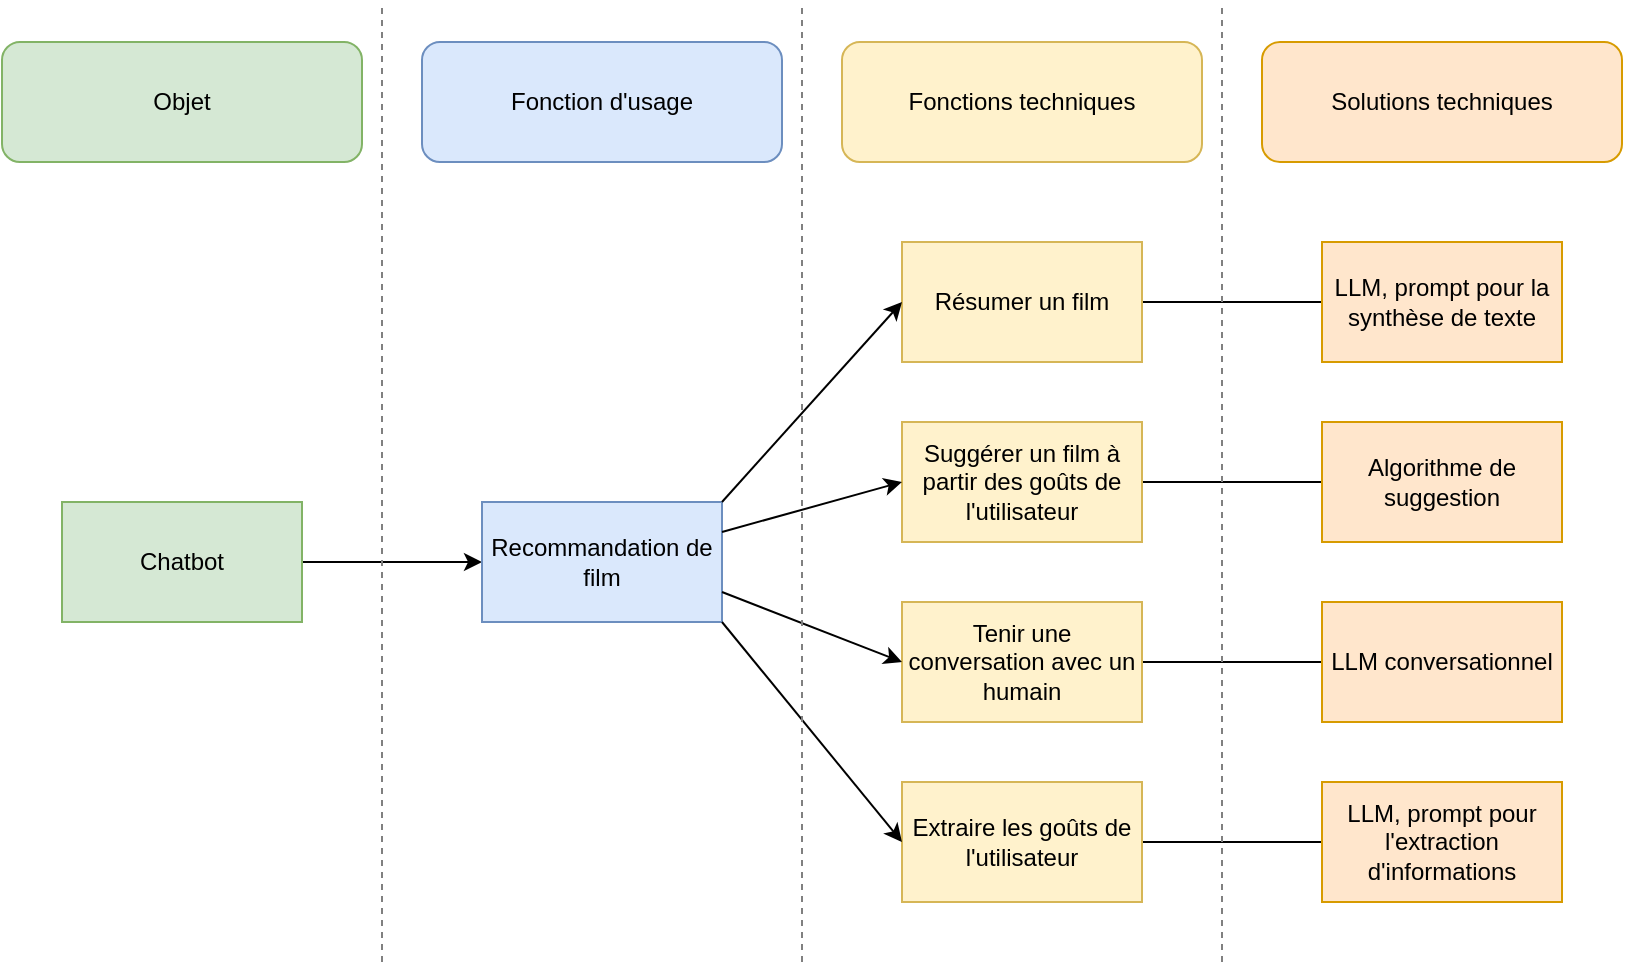 <mxfile version="22.1.7" type="google" pages="4">
  <diagram id="yOMKcBQqRRvNda39PTkN" name="diagramme fonctionnel">
    <mxGraphModel grid="1" page="1" gridSize="10" guides="1" tooltips="1" connect="1" arrows="1" fold="1" pageScale="1" pageWidth="1100" pageHeight="850" math="0" shadow="0">
      <root>
        <mxCell id="0" />
        <mxCell id="1" parent="0" />
        <mxCell id="0Sa3EILurVrCI4OGCKpv-1" value="Objet" style="rounded=1;whiteSpace=wrap;html=1;fillColor=#d5e8d4;strokeColor=#82b366;" vertex="1" parent="1">
          <mxGeometry x="70" y="60" width="180" height="60" as="geometry" />
        </mxCell>
        <mxCell id="0Sa3EILurVrCI4OGCKpv-2" value="Fonction d&#39;usage" style="rounded=1;whiteSpace=wrap;html=1;fillColor=#dae8fc;strokeColor=#6c8ebf;" vertex="1" parent="1">
          <mxGeometry x="280" y="60" width="180" height="60" as="geometry" />
        </mxCell>
        <mxCell id="0Sa3EILurVrCI4OGCKpv-3" value="Fonctions techniques" style="rounded=1;whiteSpace=wrap;html=1;fillColor=#fff2cc;strokeColor=#d6b656;" vertex="1" parent="1">
          <mxGeometry x="490" y="60" width="180" height="60" as="geometry" />
        </mxCell>
        <mxCell id="0Sa3EILurVrCI4OGCKpv-4" value="Solutions techniques" style="rounded=1;whiteSpace=wrap;html=1;fillColor=#ffe6cc;strokeColor=#d79b00;" vertex="1" parent="1">
          <mxGeometry x="700" y="60" width="180" height="60" as="geometry" />
        </mxCell>
        <mxCell id="0Sa3EILurVrCI4OGCKpv-15" style="edgeStyle=orthogonalEdgeStyle;rounded=0;orthogonalLoop=1;jettySize=auto;html=1;exitX=1;exitY=0.5;exitDx=0;exitDy=0;entryX=0;entryY=0.5;entryDx=0;entryDy=0;" edge="1" parent="1" source="0Sa3EILurVrCI4OGCKpv-5" target="0Sa3EILurVrCI4OGCKpv-6">
          <mxGeometry relative="1" as="geometry" />
        </mxCell>
        <mxCell id="0Sa3EILurVrCI4OGCKpv-5" value="Chatbot" style="rounded=0;whiteSpace=wrap;html=1;fillColor=#d5e8d4;strokeColor=#82b366;" vertex="1" parent="1">
          <mxGeometry x="100" y="290" width="120" height="60" as="geometry" />
        </mxCell>
        <mxCell id="0Sa3EILurVrCI4OGCKpv-6" value="Recommandation de film" style="rounded=0;whiteSpace=wrap;html=1;fillColor=#dae8fc;strokeColor=#6c8ebf;" vertex="1" parent="1">
          <mxGeometry x="310" y="290" width="120" height="60" as="geometry" />
        </mxCell>
        <mxCell id="0Sa3EILurVrCI4OGCKpv-25" style="edgeStyle=orthogonalEdgeStyle;rounded=0;orthogonalLoop=1;jettySize=auto;html=1;exitX=1;exitY=0.5;exitDx=0;exitDy=0;entryX=0;entryY=0.5;entryDx=0;entryDy=0;endArrow=none;endFill=0;" edge="1" parent="1" source="0Sa3EILurVrCI4OGCKpv-7" target="0Sa3EILurVrCI4OGCKpv-13">
          <mxGeometry relative="1" as="geometry" />
        </mxCell>
        <mxCell id="0Sa3EILurVrCI4OGCKpv-7" value="&lt;div&gt;Tenir une conversation avec un humain&lt;/div&gt;" style="rounded=0;whiteSpace=wrap;html=1;fillColor=#fff2cc;strokeColor=#d6b656;" vertex="1" parent="1">
          <mxGeometry x="520" y="340" width="120" height="60" as="geometry" />
        </mxCell>
        <mxCell id="0Sa3EILurVrCI4OGCKpv-24" style="edgeStyle=orthogonalEdgeStyle;rounded=0;orthogonalLoop=1;jettySize=auto;html=1;exitX=1;exitY=0.5;exitDx=0;exitDy=0;entryX=0;entryY=0.5;entryDx=0;entryDy=0;endArrow=none;endFill=0;" edge="1" parent="1" source="0Sa3EILurVrCI4OGCKpv-8" target="0Sa3EILurVrCI4OGCKpv-12">
          <mxGeometry relative="1" as="geometry" />
        </mxCell>
        <mxCell id="0Sa3EILurVrCI4OGCKpv-8" value="&lt;div&gt;Suggérer un film à partir des goûts de l&#39;utilisateur&lt;/div&gt;" style="rounded=0;whiteSpace=wrap;html=1;fillColor=#fff2cc;strokeColor=#d6b656;" vertex="1" parent="1">
          <mxGeometry x="520" y="250" width="120" height="60" as="geometry" />
        </mxCell>
        <mxCell id="0Sa3EILurVrCI4OGCKpv-26" style="edgeStyle=orthogonalEdgeStyle;rounded=0;orthogonalLoop=1;jettySize=auto;html=1;exitX=1;exitY=0.5;exitDx=0;exitDy=0;entryX=0;entryY=0.5;entryDx=0;entryDy=0;endArrow=none;endFill=0;" edge="1" parent="1" source="0Sa3EILurVrCI4OGCKpv-9" target="0Sa3EILurVrCI4OGCKpv-14">
          <mxGeometry relative="1" as="geometry" />
        </mxCell>
        <mxCell id="0Sa3EILurVrCI4OGCKpv-9" value="Extraire les goûts de l&#39;utilisateur" style="rounded=0;whiteSpace=wrap;html=1;fillColor=#fff2cc;strokeColor=#d6b656;" vertex="1" parent="1">
          <mxGeometry x="520" y="430" width="120" height="60" as="geometry" />
        </mxCell>
        <mxCell id="0Sa3EILurVrCI4OGCKpv-22" style="edgeStyle=orthogonalEdgeStyle;rounded=0;orthogonalLoop=1;jettySize=auto;html=1;exitX=1;exitY=0.5;exitDx=0;exitDy=0;entryX=0;entryY=0.5;entryDx=0;entryDy=0;endArrow=none;endFill=0;" edge="1" parent="1" source="0Sa3EILurVrCI4OGCKpv-10" target="0Sa3EILurVrCI4OGCKpv-11">
          <mxGeometry relative="1" as="geometry" />
        </mxCell>
        <mxCell id="0Sa3EILurVrCI4OGCKpv-10" value="Résumer un film" style="rounded=0;whiteSpace=wrap;html=1;fillColor=#fff2cc;strokeColor=#d6b656;" vertex="1" parent="1">
          <mxGeometry x="520" y="160" width="120" height="60" as="geometry" />
        </mxCell>
        <mxCell id="0Sa3EILurVrCI4OGCKpv-11" value="LLM, prompt pour la synthèse de texte" style="rounded=0;whiteSpace=wrap;html=1;fillColor=#ffe6cc;strokeColor=#d79b00;" vertex="1" parent="1">
          <mxGeometry x="730" y="160" width="120" height="60" as="geometry" />
        </mxCell>
        <mxCell id="0Sa3EILurVrCI4OGCKpv-12" value="Algorithme de suggestion" style="rounded=0;whiteSpace=wrap;html=1;fillColor=#ffe6cc;strokeColor=#d79b00;" vertex="1" parent="1">
          <mxGeometry x="730" y="250" width="120" height="60" as="geometry" />
        </mxCell>
        <mxCell id="0Sa3EILurVrCI4OGCKpv-13" value="LLM conversationnel" style="rounded=0;whiteSpace=wrap;html=1;fillColor=#ffe6cc;strokeColor=#d79b00;" vertex="1" parent="1">
          <mxGeometry x="730" y="340" width="120" height="60" as="geometry" />
        </mxCell>
        <mxCell id="0Sa3EILurVrCI4OGCKpv-14" value="LLM, prompt pour l&#39;extraction d&#39;informations" style="rounded=0;whiteSpace=wrap;html=1;fillColor=#ffe6cc;strokeColor=#d79b00;" vertex="1" parent="1">
          <mxGeometry x="730" y="430" width="120" height="60" as="geometry" />
        </mxCell>
        <mxCell id="0Sa3EILurVrCI4OGCKpv-18" value="" style="endArrow=classic;html=1;rounded=0;exitX=1;exitY=0;exitDx=0;exitDy=0;entryX=0;entryY=0.5;entryDx=0;entryDy=0;" edge="1" parent="1" source="0Sa3EILurVrCI4OGCKpv-6" target="0Sa3EILurVrCI4OGCKpv-10">
          <mxGeometry width="50" height="50" relative="1" as="geometry">
            <mxPoint x="380" y="330" as="sourcePoint" />
            <mxPoint x="430" y="280" as="targetPoint" />
          </mxGeometry>
        </mxCell>
        <mxCell id="0Sa3EILurVrCI4OGCKpv-19" value="" style="endArrow=classic;html=1;rounded=0;exitX=1;exitY=0.25;exitDx=0;exitDy=0;entryX=0;entryY=0.5;entryDx=0;entryDy=0;" edge="1" parent="1" source="0Sa3EILurVrCI4OGCKpv-6" target="0Sa3EILurVrCI4OGCKpv-8">
          <mxGeometry width="50" height="50" relative="1" as="geometry">
            <mxPoint x="380" y="330" as="sourcePoint" />
            <mxPoint x="430" y="280" as="targetPoint" />
          </mxGeometry>
        </mxCell>
        <mxCell id="0Sa3EILurVrCI4OGCKpv-20" value="" style="endArrow=classic;html=1;rounded=0;exitX=1;exitY=0.75;exitDx=0;exitDy=0;entryX=0;entryY=0.5;entryDx=0;entryDy=0;" edge="1" parent="1" source="0Sa3EILurVrCI4OGCKpv-6" target="0Sa3EILurVrCI4OGCKpv-7">
          <mxGeometry width="50" height="50" relative="1" as="geometry">
            <mxPoint x="380" y="330" as="sourcePoint" />
            <mxPoint x="430" y="280" as="targetPoint" />
          </mxGeometry>
        </mxCell>
        <mxCell id="0Sa3EILurVrCI4OGCKpv-21" value="" style="endArrow=classic;html=1;rounded=0;exitX=1;exitY=1;exitDx=0;exitDy=0;entryX=0;entryY=0.5;entryDx=0;entryDy=0;" edge="1" parent="1" source="0Sa3EILurVrCI4OGCKpv-6" target="0Sa3EILurVrCI4OGCKpv-9">
          <mxGeometry width="50" height="50" relative="1" as="geometry">
            <mxPoint x="380" y="330" as="sourcePoint" />
            <mxPoint x="430" y="280" as="targetPoint" />
          </mxGeometry>
        </mxCell>
        <mxCell id="vEPjDl1ZndvgmW6_tk4y-1" value="" style="endArrow=none;html=1;dashed=1;jumpSize=9;jumpStyle=none;shadow=0;rounded=0;strokeColor=#808080;" edge="1" parent="1">
          <mxGeometry width="50" height="50" relative="1" as="geometry">
            <mxPoint x="260" y="520" as="sourcePoint" />
            <mxPoint x="260" y="40" as="targetPoint" />
          </mxGeometry>
        </mxCell>
        <mxCell id="vEPjDl1ZndvgmW6_tk4y-3" value="" style="endArrow=none;html=1;dashed=1;jumpSize=9;jumpStyle=none;shadow=0;rounded=0;strokeColor=#808080;" edge="1" parent="1">
          <mxGeometry width="50" height="50" relative="1" as="geometry">
            <mxPoint x="470" y="520" as="sourcePoint" />
            <mxPoint x="470" y="40" as="targetPoint" />
          </mxGeometry>
        </mxCell>
        <mxCell id="vEPjDl1ZndvgmW6_tk4y-4" value="" style="endArrow=none;html=1;dashed=1;jumpSize=9;jumpStyle=none;shadow=0;rounded=0;strokeColor=#808080;" edge="1" parent="1">
          <mxGeometry width="50" height="50" relative="1" as="geometry">
            <mxPoint x="680" y="520" as="sourcePoint" />
            <mxPoint x="680" y="40" as="targetPoint" />
          </mxGeometry>
        </mxCell>
      </root>
    </mxGraphModel>
  </diagram>
  <diagram name="diagramme de cas d&#39;utilisation" id="0xgaSPCyKDACxHNkrhEV">
    <mxGraphModel grid="1" page="1" gridSize="10" guides="1" tooltips="1" connect="1" arrows="1" fold="1" pageScale="1" pageWidth="850" pageHeight="1100" math="0" shadow="0">
      <root>
        <mxCell id="0" />
        <mxCell id="1" parent="0" />
        <mxCell id="XRUNTEiN1X9d6JkHVsGu-1" value="LLM" style="rounded=0;whiteSpace=wrap;html=1;" vertex="1" parent="1">
          <mxGeometry x="365" y="120" width="120" height="60" as="geometry" />
        </mxCell>
        <mxCell id="cSPWcMHfu3NQl_Z9fr3y-1" value="Utilisateur" style="shape=umlActor;verticalLabelPosition=bottom;verticalAlign=top;html=1;outlineConnect=0;" vertex="1" parent="1">
          <mxGeometry x="210" y="120" width="30" height="60" as="geometry" />
        </mxCell>
        <mxCell id="cSPWcMHfu3NQl_Z9fr3y-2" value="Chatbot" style="swimlane;whiteSpace=wrap;html=1;" vertex="1" parent="1">
          <mxGeometry x="330" y="50" width="380" height="160" as="geometry" />
        </mxCell>
        <mxCell id="XRUNTEiN1X9d6JkHVsGu-2" value="Algorithme de recommandation" style="rounded=0;whiteSpace=wrap;html=1;" vertex="1" parent="cSPWcMHfu3NQl_Z9fr3y-2">
          <mxGeometry x="250" y="70" width="120" height="60" as="geometry" />
        </mxCell>
        <mxCell id="cSPWcMHfu3NQl_Z9fr3y-3" value="" style="endArrow=classic;startArrow=classic;html=1;rounded=0;" edge="1" parent="1" source="cSPWcMHfu3NQl_Z9fr3y-1" target="XRUNTEiN1X9d6JkHVsGu-1">
          <mxGeometry width="50" height="50" relative="1" as="geometry">
            <mxPoint x="400" y="290" as="sourcePoint" />
            <mxPoint x="450" y="240" as="targetPoint" />
          </mxGeometry>
        </mxCell>
        <mxCell id="cSPWcMHfu3NQl_Z9fr3y-4" value="Discute" style="edgeLabel;html=1;align=center;verticalAlign=middle;resizable=0;points=[];" connectable="0" vertex="1" parent="cSPWcMHfu3NQl_Z9fr3y-3">
          <mxGeometry x="0.083" y="-4" relative="1" as="geometry">
            <mxPoint x="-11" y="-17" as="offset" />
          </mxGeometry>
        </mxCell>
        <mxCell id="cSPWcMHfu3NQl_Z9fr3y-5" value="" style="endArrow=classic;html=1;rounded=0;entryX=0;entryY=0.25;entryDx=0;entryDy=0;exitX=1;exitY=0.25;exitDx=0;exitDy=0;" edge="1" parent="1" source="XRUNTEiN1X9d6JkHVsGu-1" target="XRUNTEiN1X9d6JkHVsGu-2">
          <mxGeometry width="50" height="50" relative="1" as="geometry">
            <mxPoint x="400" y="290" as="sourcePoint" />
            <mxPoint x="450" y="240" as="targetPoint" />
          </mxGeometry>
        </mxCell>
        <mxCell id="cSPWcMHfu3NQl_Z9fr3y-6" value="&lt;div&gt;Goûts de&lt;/div&gt;&lt;div&gt;l&#39;utilisateur&lt;/div&gt;" style="edgeLabel;html=1;align=center;verticalAlign=middle;resizable=0;points=[];" connectable="0" vertex="1" parent="cSPWcMHfu3NQl_Z9fr3y-5">
          <mxGeometry x="0.2" y="1" relative="1" as="geometry">
            <mxPoint x="-12" y="-24" as="offset" />
          </mxGeometry>
        </mxCell>
        <mxCell id="cSPWcMHfu3NQl_Z9fr3y-7" value="" style="endArrow=classic;html=1;rounded=0;entryX=1;entryY=0.75;entryDx=0;entryDy=0;exitX=0;exitY=0.75;exitDx=0;exitDy=0;" edge="1" parent="1" source="XRUNTEiN1X9d6JkHVsGu-2" target="XRUNTEiN1X9d6JkHVsGu-1">
          <mxGeometry width="50" height="50" relative="1" as="geometry">
            <mxPoint x="400" y="290" as="sourcePoint" />
            <mxPoint x="450" y="240" as="targetPoint" />
          </mxGeometry>
        </mxCell>
        <mxCell id="cSPWcMHfu3NQl_Z9fr3y-8" value="Recommande" style="edgeLabel;html=1;align=center;verticalAlign=middle;resizable=0;points=[];" connectable="0" vertex="1" parent="cSPWcMHfu3NQl_Z9fr3y-7">
          <mxGeometry x="-0.2" relative="1" as="geometry">
            <mxPoint x="-12" y="15" as="offset" />
          </mxGeometry>
        </mxCell>
      </root>
    </mxGraphModel>
  </diagram>
  <diagram id="da2immZD-yfgd3DW_MQB" name="diagramme séquentiel">
    <mxGraphModel grid="1" page="1" gridSize="10" guides="1" tooltips="1" connect="1" arrows="1" fold="1" pageScale="1" pageWidth="850" pageHeight="1100" math="0" shadow="0">
      <root>
        <mxCell id="0" />
        <mxCell id="1" parent="0" />
        <mxCell id="IZcy4V6gYxRNqegxVH6X-1" value="" style="shape=umlLifeline;perimeter=lifelinePerimeter;whiteSpace=wrap;html=1;container=1;dropTarget=0;collapsible=0;recursiveResize=0;outlineConnect=0;portConstraint=eastwest;newEdgeStyle={&quot;curved&quot;:0,&quot;rounded&quot;:0};participant=umlActor;" vertex="1" parent="1">
          <mxGeometry x="101" y="154" width="20" height="620" as="geometry" />
        </mxCell>
        <mxCell id="IZcy4V6gYxRNqegxVH6X-2" value="Chatbot" style="shape=umlLifeline;perimeter=lifelinePerimeter;whiteSpace=wrap;html=1;container=1;dropTarget=0;collapsible=0;recursiveResize=0;outlineConnect=0;portConstraint=eastwest;newEdgeStyle={&quot;curved&quot;:0,&quot;rounded&quot;:0};" vertex="1" parent="1">
          <mxGeometry x="341" y="154" width="100" height="620" as="geometry" />
        </mxCell>
        <mxCell id="IZcy4V6gYxRNqegxVH6X-3" value="Algo de suggestion" style="shape=umlLifeline;perimeter=lifelinePerimeter;whiteSpace=wrap;html=1;container=1;dropTarget=0;collapsible=0;recursiveResize=0;outlineConnect=0;portConstraint=eastwest;newEdgeStyle={&quot;curved&quot;:0,&quot;rounded&quot;:0};" vertex="1" parent="1">
          <mxGeometry x="641" y="154" width="100" height="620" as="geometry" />
        </mxCell>
        <mxCell id="IZcy4V6gYxRNqegxVH6X-4" value="sentence=input()" style="html=1;verticalAlign=bottom;endArrow=block;curved=0;rounded=0;" edge="1" parent="1" source="IZcy4V6gYxRNqegxVH6X-1" target="IZcy4V6gYxRNqegxVH6X-2">
          <mxGeometry width="80" relative="1" as="geometry">
            <mxPoint x="451" y="314" as="sourcePoint" />
            <mxPoint x="531" y="314" as="targetPoint" />
            <Array as="points">
              <mxPoint x="251" y="214" />
            </Array>
          </mxGeometry>
        </mxCell>
        <mxCell id="IZcy4V6gYxRNqegxVH6X-5" value="" style="html=1;verticalAlign=bottom;endArrow=block;curved=0;rounded=0;" edge="1" parent="1" source="IZcy4V6gYxRNqegxVH6X-2" target="IZcy4V6gYxRNqegxVH6X-2">
          <mxGeometry width="80" relative="1" as="geometry">
            <mxPoint x="351" y="314" as="sourcePoint" />
            <mxPoint x="431" y="314" as="targetPoint" />
            <Array as="points">
              <mxPoint x="451" y="314" />
              <mxPoint x="451" y="344" />
            </Array>
          </mxGeometry>
        </mxCell>
        <mxCell id="IZcy4V6gYxRNqegxVH6X-9" value="about_movie=sentence_about_movie(sentence)" style="edgeLabel;html=1;align=center;verticalAlign=middle;resizable=0;points=[];" connectable="0" vertex="1" parent="IZcy4V6gYxRNqegxVH6X-5">
          <mxGeometry x="-0.026" y="4" relative="1" as="geometry">
            <mxPoint x="-4" y="1" as="offset" />
          </mxGeometry>
        </mxCell>
        <mxCell id="IZcy4V6gYxRNqegxVH6X-6" value="&lt;div&gt;if sentence==&quot;STOP&quot;&lt;/div&gt;" style="shape=umlFrame;whiteSpace=wrap;html=1;pointerEvents=0;width=150;height=20;" vertex="1" parent="1">
          <mxGeometry x="91" y="224" width="320" height="80" as="geometry" />
        </mxCell>
        <mxCell id="IZcy4V6gYxRNqegxVH6X-7" value="" style="shape=umlDestroy;whiteSpace=wrap;html=1;strokeWidth=3;targetShapes=umlLifeline;" vertex="1" parent="1">
          <mxGeometry x="376" y="264" width="30" height="30" as="geometry" />
        </mxCell>
        <mxCell id="IZcy4V6gYxRNqegxVH6X-8" value="end()" style="html=1;verticalAlign=bottom;endArrow=open;dashed=1;endSize=8;curved=0;rounded=0;" edge="1" parent="1" target="IZcy4V6gYxRNqegxVH6X-1">
          <mxGeometry relative="1" as="geometry">
            <mxPoint x="391" y="264" as="sourcePoint" />
            <mxPoint x="351" y="314" as="targetPoint" />
          </mxGeometry>
        </mxCell>
        <mxCell id="IZcy4V6gYxRNqegxVH6X-10" value="if about_movie==True" style="shape=umlFrame;whiteSpace=wrap;html=1;pointerEvents=0;width=140;height=20;" vertex="1" parent="1">
          <mxGeometry x="371" y="354" width="350" height="380" as="geometry" />
        </mxCell>
        <mxCell id="IZcy4V6gYxRNqegxVH6X-11" value="info=extract_movie_info(sentence)" style="html=1;verticalAlign=bottom;endArrow=block;curved=0;rounded=0;" edge="1" parent="1" source="IZcy4V6gYxRNqegxVH6X-2" target="IZcy4V6gYxRNqegxVH6X-2">
          <mxGeometry x="0.059" y="10" width="80" relative="1" as="geometry">
            <mxPoint x="351" y="314" as="sourcePoint" />
            <mxPoint x="431" y="314" as="targetPoint" />
            <Array as="points">
              <mxPoint x="461" y="384" />
              <mxPoint x="461" y="414" />
            </Array>
            <mxPoint as="offset" />
          </mxGeometry>
        </mxCell>
        <mxCell id="IZcy4V6gYxRNqegxVH6X-12" value="if info==NONE" style="shape=umlFrame;whiteSpace=wrap;html=1;pointerEvents=0;width=140;height=20;collapsible=0;swimlaneFillColor=none;gradientColor=none;" vertex="1" parent="1">
          <mxGeometry x="376" y="424" width="335" height="200" as="geometry" />
        </mxCell>
        <mxCell id="IZcy4V6gYxRNqegxVH6X-13" value="" style="html=1;verticalAlign=bottom;endArrow=block;curved=0;rounded=0;" edge="1" parent="1" source="IZcy4V6gYxRNqegxVH6X-2" target="IZcy4V6gYxRNqegxVH6X-2">
          <mxGeometry x="0.059" y="20" width="80" relative="1" as="geometry">
            <mxPoint x="351" y="394" as="sourcePoint" />
            <mxPoint x="431" y="394" as="targetPoint" />
            <Array as="points">
              <mxPoint x="461" y="454" />
              <mxPoint x="461" y="484" />
            </Array>
            <mxPoint as="offset" />
          </mxGeometry>
        </mxCell>
        <mxCell id="ZcuZ72Aizr1AhbtyT3yh-1" value="answer=general_response(sentence)" style="edgeLabel;html=1;align=center;verticalAlign=middle;resizable=0;points=[];" connectable="0" vertex="1" parent="IZcy4V6gYxRNqegxVH6X-13">
          <mxGeometry x="-0.023" relative="1" as="geometry">
            <mxPoint x="29" y="-2" as="offset" />
          </mxGeometry>
        </mxCell>
        <mxCell id="IZcy4V6gYxRNqegxVH6X-14" value="" style="endArrow=none;dashed=1;html=1;rounded=0;entryX=1;entryY=0.417;entryDx=0;entryDy=0;entryPerimeter=0;exitX=0.006;exitY=0.417;exitDx=0;exitDy=0;exitPerimeter=0;" edge="1" parent="1" source="IZcy4V6gYxRNqegxVH6X-12" target="IZcy4V6gYxRNqegxVH6X-12">
          <mxGeometry width="50" height="50" relative="1" as="geometry">
            <mxPoint x="371" y="474" as="sourcePoint" />
            <mxPoint x="421" y="424" as="targetPoint" />
          </mxGeometry>
        </mxCell>
        <mxCell id="IZcy4V6gYxRNqegxVH6X-15" value="find_movie(info)" style="html=1;verticalAlign=bottom;endArrow=block;curved=0;rounded=0;" edge="1" parent="1" source="IZcy4V6gYxRNqegxVH6X-2" target="IZcy4V6gYxRNqegxVH6X-3">
          <mxGeometry width="80" relative="1" as="geometry">
            <mxPoint x="351" y="454" as="sourcePoint" />
            <mxPoint x="431" y="454" as="targetPoint" />
            <Array as="points">
              <mxPoint x="551" y="544" />
            </Array>
          </mxGeometry>
        </mxCell>
        <mxCell id="IZcy4V6gYxRNqegxVH6X-16" value="movie" style="html=1;verticalAlign=bottom;endArrow=open;dashed=1;endSize=8;curved=0;rounded=0;" edge="1" parent="1" source="IZcy4V6gYxRNqegxVH6X-3" target="IZcy4V6gYxRNqegxVH6X-2">
          <mxGeometry relative="1" as="geometry">
            <mxPoint x="431" y="454" as="sourcePoint" />
            <mxPoint x="351" y="454" as="targetPoint" />
            <Array as="points">
              <mxPoint x="551" y="564" />
            </Array>
          </mxGeometry>
        </mxCell>
        <mxCell id="IZcy4V6gYxRNqegxVH6X-17" value="answer=recommend_movie(sentence,movie)" style="html=1;verticalAlign=bottom;endArrow=block;curved=0;rounded=0;" edge="1" parent="1" source="IZcy4V6gYxRNqegxVH6X-2" target="IZcy4V6gYxRNqegxVH6X-2">
          <mxGeometry x="0.059" y="20" width="80" relative="1" as="geometry">
            <mxPoint x="401" y="464" as="sourcePoint" />
            <mxPoint x="401" y="494" as="targetPoint" />
            <Array as="points">
              <mxPoint x="471" y="574" />
              <mxPoint x="471" y="604" />
            </Array>
            <mxPoint as="offset" />
          </mxGeometry>
        </mxCell>
        <mxCell id="IZcy4V6gYxRNqegxVH6X-19" value="&lt;div&gt;answer=remind_chatbot_role(sentence)&lt;/div&gt;" style="html=1;verticalAlign=bottom;endArrow=block;curved=0;rounded=0;" edge="1" parent="1" source="IZcy4V6gYxRNqegxVH6X-2" target="IZcy4V6gYxRNqegxVH6X-2">
          <mxGeometry x="0.115" y="9" width="80" relative="1" as="geometry">
            <mxPoint x="401" y="464" as="sourcePoint" />
            <mxPoint x="401" y="494" as="targetPoint" />
            <Array as="points">
              <mxPoint x="471" y="684" />
              <mxPoint x="471" y="714" />
            </Array>
            <mxPoint as="offset" />
          </mxGeometry>
        </mxCell>
        <mxCell id="IZcy4V6gYxRNqegxVH6X-20" value="" style="endArrow=none;dashed=1;html=1;rounded=0;entryX=1;entryY=0.795;entryDx=0;entryDy=0;entryPerimeter=0;exitX=0;exitY=0.795;exitDx=0;exitDy=0;exitPerimeter=0;" edge="1" parent="1" source="IZcy4V6gYxRNqegxVH6X-10" target="IZcy4V6gYxRNqegxVH6X-10">
          <mxGeometry width="50" height="50" relative="1" as="geometry">
            <mxPoint x="388" y="517" as="sourcePoint" />
            <mxPoint x="721" y="517" as="targetPoint" />
          </mxGeometry>
        </mxCell>
        <mxCell id="IZcy4V6gYxRNqegxVH6X-21" value="answer" style="html=1;verticalAlign=bottom;endArrow=open;dashed=1;endSize=8;curved=0;rounded=0;" edge="1" parent="1" source="IZcy4V6gYxRNqegxVH6X-2" target="IZcy4V6gYxRNqegxVH6X-1">
          <mxGeometry relative="1" as="geometry">
            <mxPoint x="431" y="664" as="sourcePoint" />
            <mxPoint x="351" y="664" as="targetPoint" />
            <Array as="points">
              <mxPoint x="271" y="754" />
            </Array>
          </mxGeometry>
        </mxCell>
      </root>
    </mxGraphModel>
  </diagram>
  <diagram id="yNxUE-UsFRBFdoz0cdBE" name="diagramme d&#39;activité">
    <mxGraphModel grid="1" page="1" gridSize="10" guides="1" tooltips="1" connect="1" arrows="1" fold="1" pageScale="1" pageWidth="1100" pageHeight="850" math="0" shadow="0">
      <root>
        <mxCell id="0" />
        <mxCell id="1" parent="0" />
        <mxCell id="jr22IIzBp_neiqwV-zz0-3" style="edgeStyle=orthogonalEdgeStyle;rounded=0;orthogonalLoop=1;jettySize=auto;html=1;" edge="1" parent="1" source="jr22IIzBp_neiqwV-zz0-1" target="jr22IIzBp_neiqwV-zz0-2">
          <mxGeometry relative="1" as="geometry" />
        </mxCell>
        <mxCell id="jr22IIzBp_neiqwV-zz0-1" value="" style="strokeWidth=2;html=1;shape=mxgraph.flowchart.start_2;whiteSpace=wrap;" vertex="1" parent="1">
          <mxGeometry x="592.5" y="24" width="25" height="28" as="geometry" />
        </mxCell>
        <mxCell id="jr22IIzBp_neiqwV-zz0-6" style="edgeStyle=orthogonalEdgeStyle;rounded=0;orthogonalLoop=1;jettySize=auto;html=1;entryX=0.5;entryY=0;entryDx=0;entryDy=0;" edge="1" parent="1" source="jr22IIzBp_neiqwV-zz0-2" target="jr22IIzBp_neiqwV-zz0-4">
          <mxGeometry relative="1" as="geometry" />
        </mxCell>
        <mxCell id="jr22IIzBp_neiqwV-zz0-2" value="Message de l&#39;utilisateur" style="rounded=1;whiteSpace=wrap;html=1;" vertex="1" parent="1">
          <mxGeometry x="545" y="144" width="120" height="60" as="geometry" />
        </mxCell>
        <mxCell id="jr22IIzBp_neiqwV-zz0-8" style="edgeStyle=orthogonalEdgeStyle;rounded=0;orthogonalLoop=1;jettySize=auto;html=1;entryX=0.5;entryY=0;entryDx=0;entryDy=0;" edge="1" parent="1" source="jr22IIzBp_neiqwV-zz0-4" target="jr22IIzBp_neiqwV-zz0-7">
          <mxGeometry relative="1" as="geometry" />
        </mxCell>
        <mxCell id="jr22IIzBp_neiqwV-zz0-4" value="Conversation portant sur un film ?" style="rounded=1;whiteSpace=wrap;html=1;" vertex="1" parent="1">
          <mxGeometry x="545" y="297" width="120" height="60" as="geometry" />
        </mxCell>
        <mxCell id="jr22IIzBp_neiqwV-zz0-10" style="edgeStyle=orthogonalEdgeStyle;rounded=0;orthogonalLoop=1;jettySize=auto;html=1;entryX=1;entryY=0.5;entryDx=0;entryDy=0;" edge="1" parent="1" source="jr22IIzBp_neiqwV-zz0-7" target="jr22IIzBp_neiqwV-zz0-9">
          <mxGeometry relative="1" as="geometry" />
        </mxCell>
        <mxCell id="jr22IIzBp_neiqwV-zz0-11" value="OUI" style="edgeLabel;html=1;align=center;verticalAlign=middle;resizable=0;points=[];" connectable="0" vertex="1" parent="jr22IIzBp_neiqwV-zz0-10">
          <mxGeometry x="-0.029" y="-1" relative="1" as="geometry">
            <mxPoint as="offset" />
          </mxGeometry>
        </mxCell>
        <mxCell id="jr22IIzBp_neiqwV-zz0-13" style="edgeStyle=orthogonalEdgeStyle;rounded=0;orthogonalLoop=1;jettySize=auto;html=1;" edge="1" parent="1" source="jr22IIzBp_neiqwV-zz0-7" target="jr22IIzBp_neiqwV-zz0-12">
          <mxGeometry relative="1" as="geometry" />
        </mxCell>
        <mxCell id="jr22IIzBp_neiqwV-zz0-14" value="NON" style="edgeLabel;html=1;align=center;verticalAlign=middle;resizable=0;points=[];" connectable="0" vertex="1" parent="jr22IIzBp_neiqwV-zz0-13">
          <mxGeometry x="-0.45" y="-1" relative="1" as="geometry">
            <mxPoint as="offset" />
          </mxGeometry>
        </mxCell>
        <mxCell id="jr22IIzBp_neiqwV-zz0-7" value="" style="rhombus;whiteSpace=wrap;html=1;" vertex="1" parent="1">
          <mxGeometry x="565" y="447" width="80" height="80" as="geometry" />
        </mxCell>
        <mxCell id="jr22IIzBp_neiqwV-zz0-17" style="edgeStyle=orthogonalEdgeStyle;rounded=0;orthogonalLoop=1;jettySize=auto;html=1;exitX=0.5;exitY=1;exitDx=0;exitDy=0;entryX=0.5;entryY=0;entryDx=0;entryDy=0;" edge="1" parent="1" source="jr22IIzBp_neiqwV-zz0-9" target="jr22IIzBp_neiqwV-zz0-16">
          <mxGeometry relative="1" as="geometry" />
        </mxCell>
        <mxCell id="jr22IIzBp_neiqwV-zz0-9" value="Extraction du nom du film dans le message" style="rounded=1;whiteSpace=wrap;html=1;" vertex="1" parent="1">
          <mxGeometry x="305" y="457" width="120" height="60" as="geometry" />
        </mxCell>
        <mxCell id="jr22IIzBp_neiqwV-zz0-45" style="edgeStyle=orthogonalEdgeStyle;rounded=0;orthogonalLoop=1;jettySize=auto;html=1;exitX=0.5;exitY=1;exitDx=0;exitDy=0;entryX=1;entryY=0.5;entryDx=0;entryDy=0;" edge="1" parent="1" source="jr22IIzBp_neiqwV-zz0-12" target="jr22IIzBp_neiqwV-zz0-44">
          <mxGeometry relative="1" as="geometry" />
        </mxCell>
        <mxCell id="jr22IIzBp_neiqwV-zz0-12" value="Réponse disant que le message n&#39;a pas été compris" style="rounded=1;whiteSpace=wrap;html=1;" vertex="1" parent="1">
          <mxGeometry x="790" y="457" width="120" height="60" as="geometry" />
        </mxCell>
        <mxCell id="jr22IIzBp_neiqwV-zz0-19" style="edgeStyle=orthogonalEdgeStyle;rounded=0;orthogonalLoop=1;jettySize=auto;html=1;entryX=1;entryY=0.5;entryDx=0;entryDy=0;" edge="1" parent="1" source="jr22IIzBp_neiqwV-zz0-16" target="jr22IIzBp_neiqwV-zz0-18">
          <mxGeometry relative="1" as="geometry" />
        </mxCell>
        <mxCell id="jr22IIzBp_neiqwV-zz0-20" value="REUSSI" style="edgeLabel;html=1;align=center;verticalAlign=middle;resizable=0;points=[];" connectable="0" vertex="1" parent="jr22IIzBp_neiqwV-zz0-19">
          <mxGeometry x="0.12" relative="1" as="geometry">
            <mxPoint as="offset" />
          </mxGeometry>
        </mxCell>
        <mxCell id="jr22IIzBp_neiqwV-zz0-22" style="edgeStyle=orthogonalEdgeStyle;rounded=0;orthogonalLoop=1;jettySize=auto;html=1;entryX=0.5;entryY=0;entryDx=0;entryDy=0;" edge="1" parent="1" source="jr22IIzBp_neiqwV-zz0-16" target="jr22IIzBp_neiqwV-zz0-21">
          <mxGeometry relative="1" as="geometry" />
        </mxCell>
        <mxCell id="jr22IIzBp_neiqwV-zz0-23" value="RATEE" style="edgeLabel;html=1;align=center;verticalAlign=middle;resizable=0;points=[];" connectable="0" vertex="1" parent="jr22IIzBp_neiqwV-zz0-22">
          <mxGeometry x="-0.133" y="-1" relative="1" as="geometry">
            <mxPoint as="offset" />
          </mxGeometry>
        </mxCell>
        <mxCell id="jr22IIzBp_neiqwV-zz0-16" value="" style="rhombus;whiteSpace=wrap;html=1;" vertex="1" parent="1">
          <mxGeometry x="325" y="607" width="80" height="80" as="geometry" />
        </mxCell>
        <mxCell id="jr22IIzBp_neiqwV-zz0-25" style="edgeStyle=orthogonalEdgeStyle;rounded=0;orthogonalLoop=1;jettySize=auto;html=1;entryX=0.5;entryY=0;entryDx=0;entryDy=0;" edge="1" parent="1" source="jr22IIzBp_neiqwV-zz0-18" target="jr22IIzBp_neiqwV-zz0-24">
          <mxGeometry relative="1" as="geometry" />
        </mxCell>
        <mxCell id="jr22IIzBp_neiqwV-zz0-18" value="Nom présent dans la base de données ?" style="rounded=1;whiteSpace=wrap;html=1;" vertex="1" parent="1">
          <mxGeometry x="80" y="617" width="120" height="60" as="geometry" />
        </mxCell>
        <mxCell id="jr22IIzBp_neiqwV-zz0-30" style="edgeStyle=orthogonalEdgeStyle;rounded=0;orthogonalLoop=1;jettySize=auto;html=1;" edge="1" parent="1" source="jr22IIzBp_neiqwV-zz0-21" target="jr22IIzBp_neiqwV-zz0-29">
          <mxGeometry relative="1" as="geometry" />
        </mxCell>
        <mxCell id="jr22IIzBp_neiqwV-zz0-21" value="Synopsis proche dans la base de données" style="rounded=1;whiteSpace=wrap;html=1;" vertex="1" parent="1">
          <mxGeometry x="305" y="777" width="120" height="60" as="geometry" />
        </mxCell>
        <mxCell id="jr22IIzBp_neiqwV-zz0-26" style="edgeStyle=orthogonalEdgeStyle;rounded=0;orthogonalLoop=1;jettySize=auto;html=1;entryX=0;entryY=0.5;entryDx=0;entryDy=0;" edge="1" parent="1" source="jr22IIzBp_neiqwV-zz0-24" target="jr22IIzBp_neiqwV-zz0-21">
          <mxGeometry relative="1" as="geometry" />
        </mxCell>
        <mxCell id="jr22IIzBp_neiqwV-zz0-27" value="NON" style="edgeLabel;html=1;align=center;verticalAlign=middle;resizable=0;points=[];" connectable="0" vertex="1" parent="jr22IIzBp_neiqwV-zz0-26">
          <mxGeometry x="-0.136" y="1" relative="1" as="geometry">
            <mxPoint as="offset" />
          </mxGeometry>
        </mxCell>
        <mxCell id="jr22IIzBp_neiqwV-zz0-38" style="edgeStyle=orthogonalEdgeStyle;rounded=0;orthogonalLoop=1;jettySize=auto;html=1;exitX=0.5;exitY=1;exitDx=0;exitDy=0;entryX=0;entryY=0.5;entryDx=0;entryDy=0;" edge="1" parent="1" source="jr22IIzBp_neiqwV-zz0-24" target="jr22IIzBp_neiqwV-zz0-34">
          <mxGeometry relative="1" as="geometry" />
        </mxCell>
        <mxCell id="jr22IIzBp_neiqwV-zz0-39" value="OUI" style="edgeLabel;html=1;align=center;verticalAlign=middle;resizable=0;points=[];" connectable="0" vertex="1" parent="jr22IIzBp_neiqwV-zz0-38">
          <mxGeometry x="-0.757" y="-4" relative="1" as="geometry">
            <mxPoint as="offset" />
          </mxGeometry>
        </mxCell>
        <mxCell id="jr22IIzBp_neiqwV-zz0-24" value="" style="rhombus;whiteSpace=wrap;html=1;" vertex="1" parent="1">
          <mxGeometry x="100" y="767" width="80" height="80" as="geometry" />
        </mxCell>
        <mxCell id="jr22IIzBp_neiqwV-zz0-32" style="edgeStyle=orthogonalEdgeStyle;rounded=0;orthogonalLoop=1;jettySize=auto;html=1;" edge="1" parent="1" source="jr22IIzBp_neiqwV-zz0-29" target="jr22IIzBp_neiqwV-zz0-31">
          <mxGeometry relative="1" as="geometry" />
        </mxCell>
        <mxCell id="jr22IIzBp_neiqwV-zz0-33" value="NON" style="edgeLabel;html=1;align=center;verticalAlign=middle;resizable=0;points=[];" connectable="0" vertex="1" parent="jr22IIzBp_neiqwV-zz0-32">
          <mxGeometry x="-0.071" y="1" relative="1" as="geometry">
            <mxPoint as="offset" />
          </mxGeometry>
        </mxCell>
        <mxCell id="jr22IIzBp_neiqwV-zz0-40" style="edgeStyle=orthogonalEdgeStyle;rounded=0;orthogonalLoop=1;jettySize=auto;html=1;exitX=0.5;exitY=1;exitDx=0;exitDy=0;entryX=0.5;entryY=0;entryDx=0;entryDy=0;" edge="1" parent="1" source="jr22IIzBp_neiqwV-zz0-29" target="jr22IIzBp_neiqwV-zz0-34">
          <mxGeometry relative="1" as="geometry" />
        </mxCell>
        <mxCell id="jr22IIzBp_neiqwV-zz0-41" value="OUI" style="edgeLabel;html=1;align=center;verticalAlign=middle;resizable=0;points=[];" connectable="0" vertex="1" parent="jr22IIzBp_neiqwV-zz0-40">
          <mxGeometry x="-0.7" y="-1" relative="1" as="geometry">
            <mxPoint as="offset" />
          </mxGeometry>
        </mxCell>
        <mxCell id="jr22IIzBp_neiqwV-zz0-29" value="" style="rhombus;whiteSpace=wrap;html=1;" vertex="1" parent="1">
          <mxGeometry x="325" y="924" width="80" height="80" as="geometry" />
        </mxCell>
        <mxCell id="jr22IIzBp_neiqwV-zz0-46" style="edgeStyle=orthogonalEdgeStyle;rounded=0;orthogonalLoop=1;jettySize=auto;html=1;" edge="1" parent="1" source="jr22IIzBp_neiqwV-zz0-31" target="jr22IIzBp_neiqwV-zz0-44">
          <mxGeometry relative="1" as="geometry" />
        </mxCell>
        <mxCell id="jr22IIzBp_neiqwV-zz0-31" value="Réponse libre" style="rounded=1;whiteSpace=wrap;html=1;" vertex="1" parent="1">
          <mxGeometry x="545" y="934" width="120" height="60" as="geometry" />
        </mxCell>
        <mxCell id="jr22IIzBp_neiqwV-zz0-43" style="edgeStyle=orthogonalEdgeStyle;rounded=0;orthogonalLoop=1;jettySize=auto;html=1;" edge="1" parent="1" source="jr22IIzBp_neiqwV-zz0-34" target="jr22IIzBp_neiqwV-zz0-42">
          <mxGeometry relative="1" as="geometry" />
        </mxCell>
        <mxCell id="jr22IIzBp_neiqwV-zz0-34" value="Résume le synopsis" style="rounded=1;whiteSpace=wrap;html=1;" vertex="1" parent="1">
          <mxGeometry x="305" y="1094" width="120" height="60" as="geometry" />
        </mxCell>
        <mxCell id="jr22IIzBp_neiqwV-zz0-47" style="edgeStyle=orthogonalEdgeStyle;rounded=0;orthogonalLoop=1;jettySize=auto;html=1;exitX=0.5;exitY=1;exitDx=0;exitDy=0;entryX=0;entryY=0.5;entryDx=0;entryDy=0;" edge="1" parent="1" source="jr22IIzBp_neiqwV-zz0-42" target="jr22IIzBp_neiqwV-zz0-44">
          <mxGeometry relative="1" as="geometry" />
        </mxCell>
        <mxCell id="jr22IIzBp_neiqwV-zz0-42" value="Recommandation du film" style="rounded=1;whiteSpace=wrap;html=1;" vertex="1" parent="1">
          <mxGeometry x="305" y="1244" width="120" height="60" as="geometry" />
        </mxCell>
        <mxCell id="jr22IIzBp_neiqwV-zz0-44" value="" style="ellipse;html=1;shape=endState;fillColor=#000000;strokeColor=#ff0000;" vertex="1" parent="1">
          <mxGeometry x="590" y="1404" width="30" height="30" as="geometry" />
        </mxCell>
      </root>
    </mxGraphModel>
  </diagram>
</mxfile>
